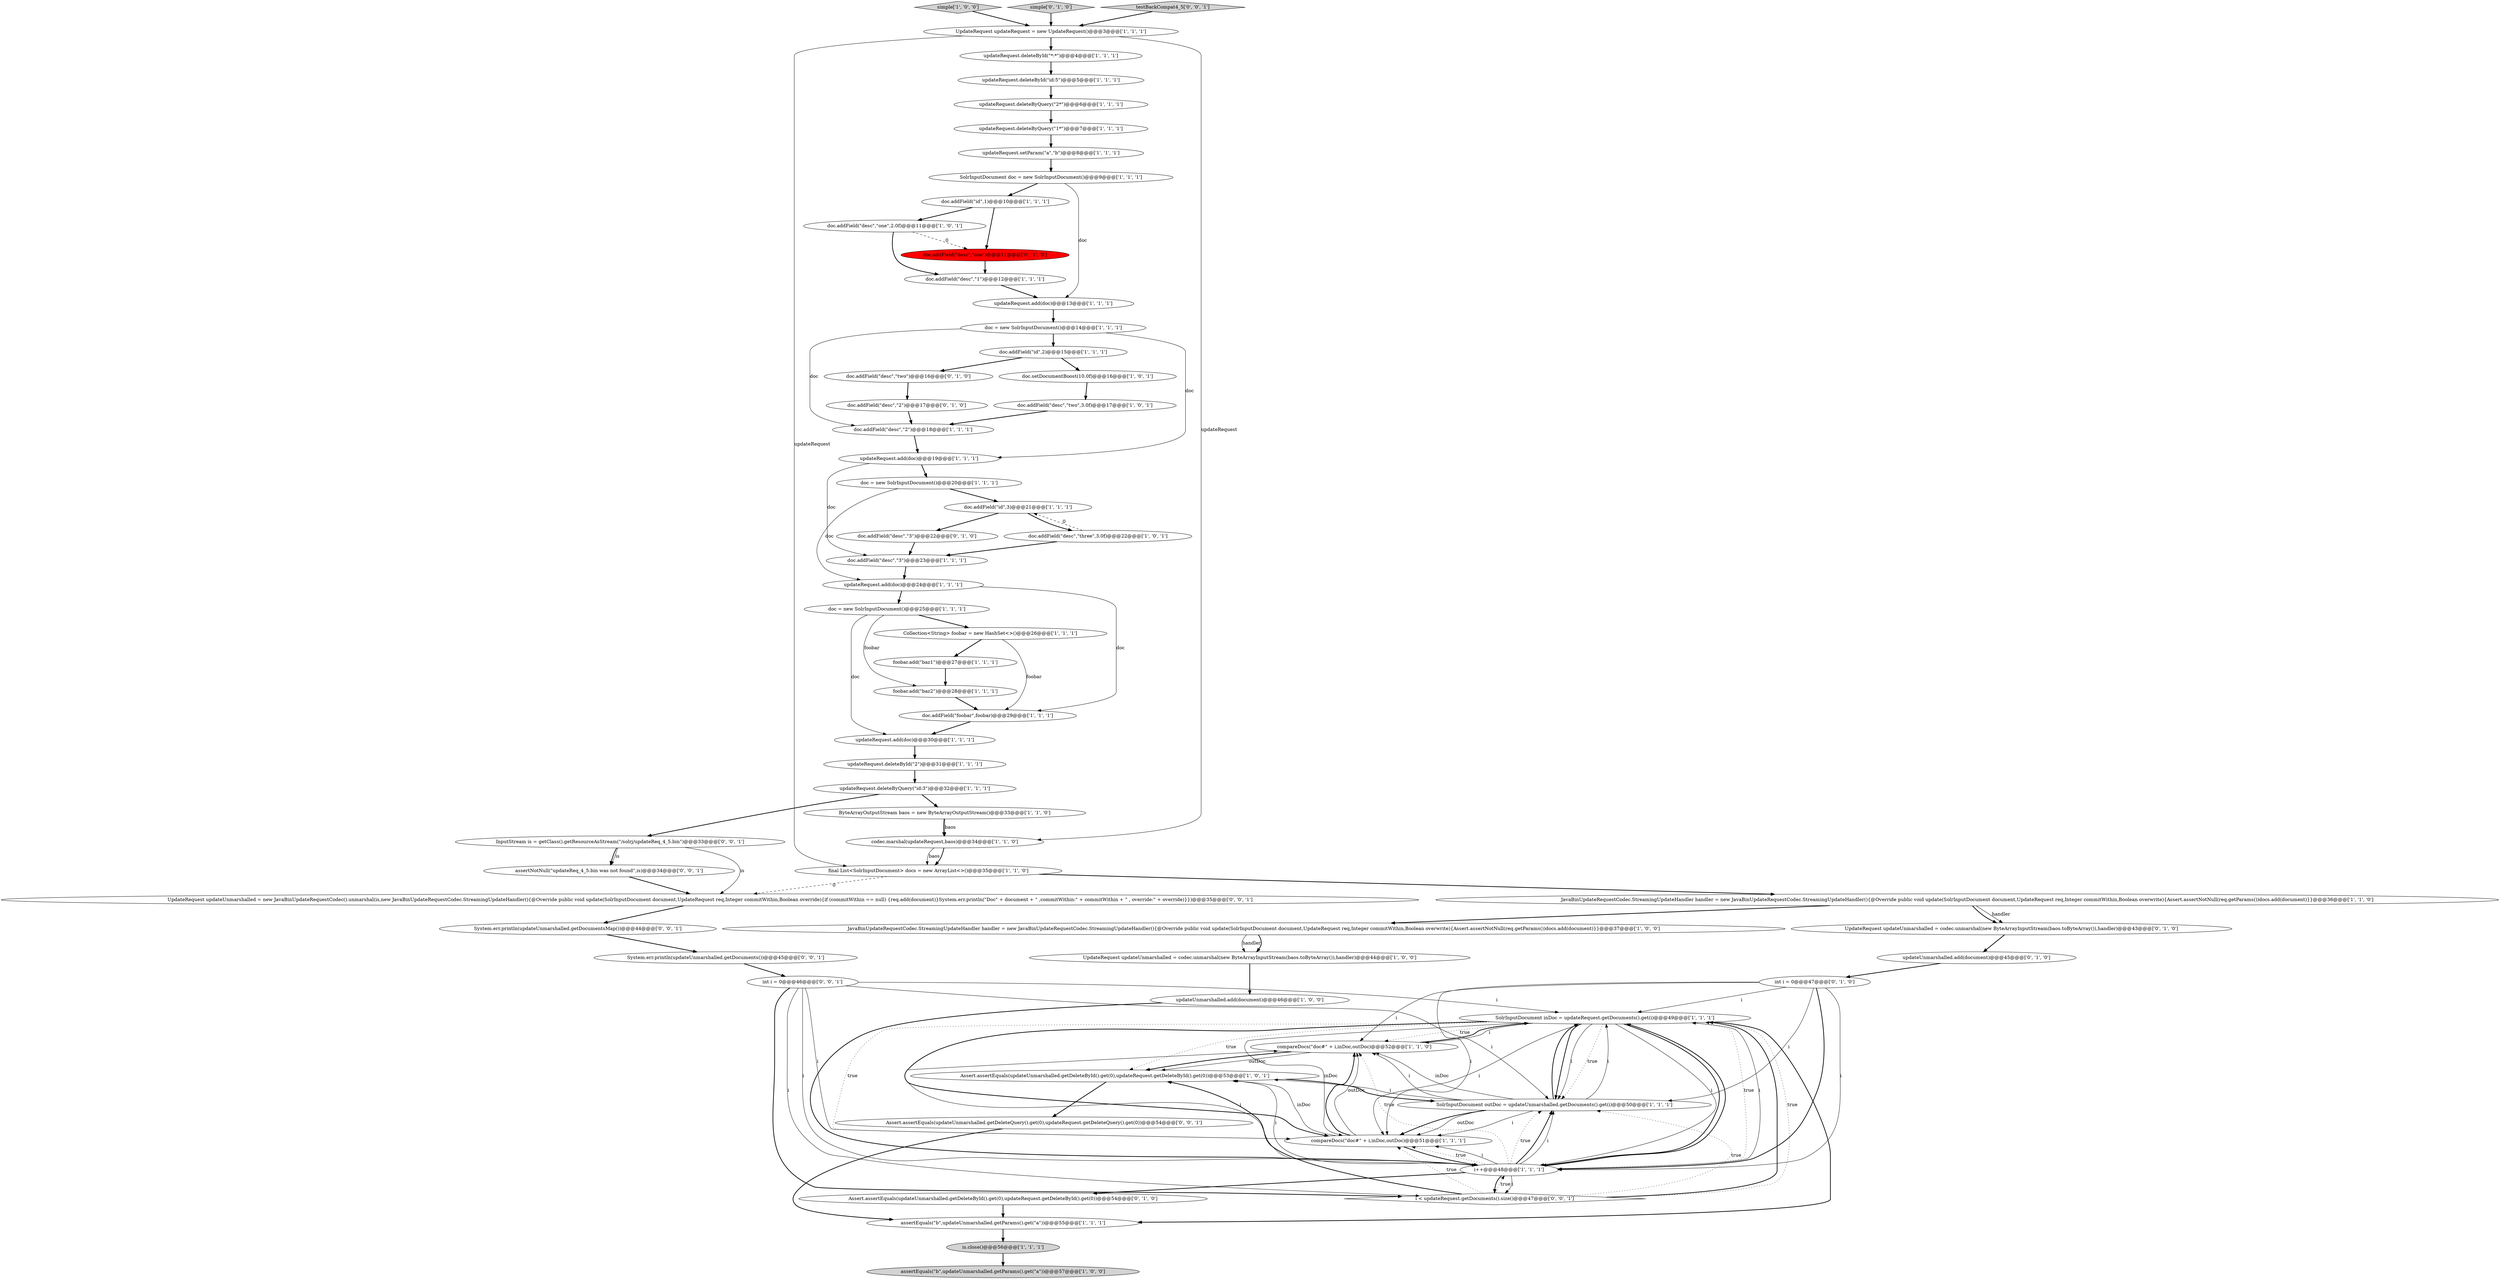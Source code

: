 digraph {
18 [style = filled, label = "updateRequest.deleteById(\"id:5\")@@@5@@@['1', '1', '1']", fillcolor = white, shape = ellipse image = "AAA0AAABBB1BBB"];
53 [style = filled, label = "doc.addField(\"desc\",\"2\")@@@17@@@['0', '1', '0']", fillcolor = white, shape = ellipse image = "AAA0AAABBB2BBB"];
41 [style = filled, label = "simple['1', '0', '0']", fillcolor = lightgray, shape = diamond image = "AAA0AAABBB1BBB"];
6 [style = filled, label = "doc.addField(\"id\",3)@@@21@@@['1', '1', '1']", fillcolor = white, shape = ellipse image = "AAA0AAABBB1BBB"];
59 [style = filled, label = "Assert.assertEquals(updateUnmarshalled.getDeleteQuery().get(0),updateRequest.getDeleteQuery().get(0))@@@54@@@['0', '0', '1']", fillcolor = white, shape = ellipse image = "AAA0AAABBB3BBB"];
4 [style = filled, label = "doc.addField(\"foobar\",foobar)@@@29@@@['1', '1', '1']", fillcolor = white, shape = ellipse image = "AAA0AAABBB1BBB"];
24 [style = filled, label = "doc.addField(\"desc\",\"2\")@@@18@@@['1', '1', '1']", fillcolor = white, shape = ellipse image = "AAA0AAABBB1BBB"];
13 [style = filled, label = "assertEquals(\"b\",updateUnmarshalled.getParams().get(\"a\"))@@@57@@@['1', '0', '0']", fillcolor = lightgray, shape = ellipse image = "AAA0AAABBB1BBB"];
38 [style = filled, label = "SolrInputDocument inDoc = updateRequest.getDocuments().get(i)@@@49@@@['1', '1', '1']", fillcolor = white, shape = ellipse image = "AAA0AAABBB1BBB"];
23 [style = filled, label = "updateUnmarshalled.add(document)@@@46@@@['1', '0', '0']", fillcolor = white, shape = ellipse image = "AAA0AAABBB1BBB"];
42 [style = filled, label = "doc.addField(\"desc\",\"one\",2.0f)@@@11@@@['1', '0', '1']", fillcolor = white, shape = ellipse image = "AAA0AAABBB1BBB"];
43 [style = filled, label = "updateRequest.deleteById(\"2\")@@@31@@@['1', '1', '1']", fillcolor = white, shape = ellipse image = "AAA0AAABBB1BBB"];
52 [style = filled, label = "doc.addField(\"desc\",\"3\")@@@22@@@['0', '1', '0']", fillcolor = white, shape = ellipse image = "AAA0AAABBB2BBB"];
0 [style = filled, label = "updateRequest.add(doc)@@@13@@@['1', '1', '1']", fillcolor = white, shape = ellipse image = "AAA0AAABBB1BBB"];
3 [style = filled, label = "compareDocs(\"doc#\" + i,inDoc,outDoc)@@@52@@@['1', '1', '0']", fillcolor = white, shape = ellipse image = "AAA0AAABBB1BBB"];
36 [style = filled, label = "is.close()@@@56@@@['1', '1', '1']", fillcolor = lightgray, shape = ellipse image = "AAA0AAABBB1BBB"];
62 [style = filled, label = "assertNotNull(\"updateReq_4_5.bin was not found\",is)@@@34@@@['0', '0', '1']", fillcolor = white, shape = ellipse image = "AAA0AAABBB3BBB"];
14 [style = filled, label = "UpdateRequest updateRequest = new UpdateRequest()@@@3@@@['1', '1', '1']", fillcolor = white, shape = ellipse image = "AAA0AAABBB1BBB"];
16 [style = filled, label = "doc.setDocumentBoost(10.0f)@@@16@@@['1', '0', '1']", fillcolor = white, shape = ellipse image = "AAA0AAABBB1BBB"];
45 [style = filled, label = "final List<SolrInputDocument> docs = new ArrayList<>()@@@35@@@['1', '1', '0']", fillcolor = white, shape = ellipse image = "AAA0AAABBB1BBB"];
47 [style = filled, label = "simple['0', '1', '0']", fillcolor = lightgray, shape = diamond image = "AAA0AAABBB2BBB"];
51 [style = filled, label = "int i = 0@@@47@@@['0', '1', '0']", fillcolor = white, shape = ellipse image = "AAA0AAABBB2BBB"];
55 [style = filled, label = "UpdateRequest updateUnmarshalled = codec.unmarshal(new ByteArrayInputStream(baos.toByteArray()),handler)@@@43@@@['0', '1', '0']", fillcolor = white, shape = ellipse image = "AAA0AAABBB2BBB"];
29 [style = filled, label = "Assert.assertEquals(updateUnmarshalled.getDeleteById().get(0),updateRequest.getDeleteById().get(0))@@@53@@@['1', '0', '1']", fillcolor = white, shape = ellipse image = "AAA0AAABBB1BBB"];
50 [style = filled, label = "updateUnmarshalled.add(document)@@@45@@@['0', '1', '0']", fillcolor = white, shape = ellipse image = "AAA0AAABBB2BBB"];
61 [style = filled, label = "InputStream is = getClass().getResourceAsStream(\"/solrj/updateReq_4_5.bin\")@@@33@@@['0', '0', '1']", fillcolor = white, shape = ellipse image = "AAA0AAABBB3BBB"];
27 [style = filled, label = "ByteArrayOutputStream baos = new ByteArrayOutputStream()@@@33@@@['1', '1', '0']", fillcolor = white, shape = ellipse image = "AAA0AAABBB1BBB"];
37 [style = filled, label = "updateRequest.setParam(\"a\",\"b\")@@@8@@@['1', '1', '1']", fillcolor = white, shape = ellipse image = "AAA0AAABBB1BBB"];
26 [style = filled, label = "JavaBinUpdateRequestCodec.StreamingUpdateHandler handler = new JavaBinUpdateRequestCodec.StreamingUpdateHandler(){@Override public void update(SolrInputDocument document,UpdateRequest req,Integer commitWithin,Boolean overwrite){Assert.assertNotNull(req.getParams())docs.add(document)}}@@@36@@@['1', '1', '0']", fillcolor = white, shape = ellipse image = "AAA0AAABBB1BBB"];
49 [style = filled, label = "doc.addField(\"desc\",\"two\")@@@16@@@['0', '1', '0']", fillcolor = white, shape = ellipse image = "AAA0AAABBB2BBB"];
15 [style = filled, label = "doc = new SolrInputDocument()@@@14@@@['1', '1', '1']", fillcolor = white, shape = ellipse image = "AAA0AAABBB1BBB"];
17 [style = filled, label = "SolrInputDocument doc = new SolrInputDocument()@@@9@@@['1', '1', '1']", fillcolor = white, shape = ellipse image = "AAA0AAABBB1BBB"];
21 [style = filled, label = "updateRequest.deleteByQuery(\"2*\")@@@6@@@['1', '1', '1']", fillcolor = white, shape = ellipse image = "AAA0AAABBB1BBB"];
7 [style = filled, label = "updateRequest.add(doc)@@@30@@@['1', '1', '1']", fillcolor = white, shape = ellipse image = "AAA0AAABBB1BBB"];
39 [style = filled, label = "doc.addField(\"id\",1)@@@10@@@['1', '1', '1']", fillcolor = white, shape = ellipse image = "AAA0AAABBB1BBB"];
48 [style = filled, label = "Assert.assertEquals(updateUnmarshalled.getDeleteById().get(0),updateRequest.getDeleteById().get(0))@@@54@@@['0', '1', '0']", fillcolor = white, shape = ellipse image = "AAA0AAABBB2BBB"];
35 [style = filled, label = "doc.addField(\"desc\",\"three\",3.0f)@@@22@@@['1', '0', '1']", fillcolor = white, shape = ellipse image = "AAA0AAABBB1BBB"];
28 [style = filled, label = "doc.addField(\"id\",2)@@@15@@@['1', '1', '1']", fillcolor = white, shape = ellipse image = "AAA0AAABBB1BBB"];
63 [style = filled, label = "i < updateRequest.getDocuments().size()@@@47@@@['0', '0', '1']", fillcolor = white, shape = diamond image = "AAA0AAABBB3BBB"];
32 [style = filled, label = "updateRequest.add(doc)@@@24@@@['1', '1', '1']", fillcolor = white, shape = ellipse image = "AAA0AAABBB1BBB"];
12 [style = filled, label = "doc = new SolrInputDocument()@@@20@@@['1', '1', '1']", fillcolor = white, shape = ellipse image = "AAA0AAABBB1BBB"];
60 [style = filled, label = "System.err.println(updateUnmarshalled.getDocuments())@@@45@@@['0', '0', '1']", fillcolor = white, shape = ellipse image = "AAA0AAABBB3BBB"];
33 [style = filled, label = "doc = new SolrInputDocument()@@@25@@@['1', '1', '1']", fillcolor = white, shape = ellipse image = "AAA0AAABBB1BBB"];
30 [style = filled, label = "doc.addField(\"desc\",\"1\")@@@12@@@['1', '1', '1']", fillcolor = white, shape = ellipse image = "AAA0AAABBB1BBB"];
9 [style = filled, label = "compareDocs(\"doc#\" + i,inDoc,outDoc)@@@51@@@['1', '1', '1']", fillcolor = white, shape = ellipse image = "AAA0AAABBB1BBB"];
11 [style = filled, label = "updateRequest.add(doc)@@@19@@@['1', '1', '1']", fillcolor = white, shape = ellipse image = "AAA0AAABBB1BBB"];
40 [style = filled, label = "UpdateRequest updateUnmarshalled = codec.unmarshal(new ByteArrayInputStream(baos.toByteArray()),handler)@@@44@@@['1', '0', '0']", fillcolor = white, shape = ellipse image = "AAA0AAABBB1BBB"];
58 [style = filled, label = "int i = 0@@@46@@@['0', '0', '1']", fillcolor = white, shape = ellipse image = "AAA0AAABBB3BBB"];
25 [style = filled, label = "updateRequest.deleteByQuery(\"id:3\")@@@32@@@['1', '1', '1']", fillcolor = white, shape = ellipse image = "AAA0AAABBB1BBB"];
2 [style = filled, label = "SolrInputDocument outDoc = updateUnmarshalled.getDocuments().get(i)@@@50@@@['1', '1', '1']", fillcolor = white, shape = ellipse image = "AAA0AAABBB1BBB"];
54 [style = filled, label = "doc.addField(\"desc\",\"one\")@@@11@@@['0', '1', '0']", fillcolor = red, shape = ellipse image = "AAA1AAABBB2BBB"];
20 [style = filled, label = "doc.addField(\"desc\",\"two\",3.0f)@@@17@@@['1', '0', '1']", fillcolor = white, shape = ellipse image = "AAA0AAABBB1BBB"];
31 [style = filled, label = "codec.marshal(updateRequest,baos)@@@34@@@['1', '1', '0']", fillcolor = white, shape = ellipse image = "AAA0AAABBB1BBB"];
44 [style = filled, label = "Collection<String> foobar = new HashSet<>()@@@26@@@['1', '1', '1']", fillcolor = white, shape = ellipse image = "AAA0AAABBB1BBB"];
8 [style = filled, label = "foobar.add(\"baz2\")@@@28@@@['1', '1', '1']", fillcolor = white, shape = ellipse image = "AAA0AAABBB1BBB"];
22 [style = filled, label = "updateRequest.deleteByQuery(\"1*\")@@@7@@@['1', '1', '1']", fillcolor = white, shape = ellipse image = "AAA0AAABBB1BBB"];
10 [style = filled, label = "assertEquals(\"b\",updateUnmarshalled.getParams().get(\"a\"))@@@55@@@['1', '1', '1']", fillcolor = white, shape = ellipse image = "AAA0AAABBB1BBB"];
57 [style = filled, label = "System.err.println(updateUnmarshalled.getDocumentsMap())@@@44@@@['0', '0', '1']", fillcolor = white, shape = ellipse image = "AAA0AAABBB3BBB"];
5 [style = filled, label = "updateRequest.deleteById(\"*:*\")@@@4@@@['1', '1', '1']", fillcolor = white, shape = ellipse image = "AAA0AAABBB1BBB"];
46 [style = filled, label = "JavaBinUpdateRequestCodec.StreamingUpdateHandler handler = new JavaBinUpdateRequestCodec.StreamingUpdateHandler(){@Override public void update(SolrInputDocument document,UpdateRequest req,Integer commitWithin,Boolean overwrite){Assert.assertNotNull(req.getParams())docs.add(document)}}@@@37@@@['1', '0', '0']", fillcolor = white, shape = ellipse image = "AAA0AAABBB1BBB"];
1 [style = filled, label = "foobar.add(\"baz1\")@@@27@@@['1', '1', '1']", fillcolor = white, shape = ellipse image = "AAA0AAABBB1BBB"];
64 [style = filled, label = "UpdateRequest updateUnmarshalled = new JavaBinUpdateRequestCodec().unmarshal(is,new JavaBinUpdateRequestCodec.StreamingUpdateHandler(){@Override public void update(SolrInputDocument document,UpdateRequest req,Integer commitWithin,Boolean override){if (commitWithin == null) {req.add(document)}System.err.println(\"Doc\" + document + \" ,commitWithin:\" + commitWithin + \" , override:\" + override)}})@@@35@@@['0', '0', '1']", fillcolor = white, shape = ellipse image = "AAA0AAABBB3BBB"];
34 [style = filled, label = "i++@@@48@@@['1', '1', '1']", fillcolor = white, shape = ellipse image = "AAA0AAABBB1BBB"];
56 [style = filled, label = "testBackCompat4_5['0', '0', '1']", fillcolor = lightgray, shape = diamond image = "AAA0AAABBB3BBB"];
19 [style = filled, label = "doc.addField(\"desc\",\"3\")@@@23@@@['1', '1', '1']", fillcolor = white, shape = ellipse image = "AAA0AAABBB1BBB"];
29->59 [style = bold, label=""];
2->9 [style = solid, label="i"];
38->34 [style = solid, label="i"];
6->35 [style = bold, label=""];
22->37 [style = bold, label=""];
63->2 [style = dotted, label="true"];
38->9 [style = solid, label="i"];
34->2 [style = dotted, label="true"];
34->9 [style = dotted, label="true"];
39->54 [style = bold, label=""];
17->0 [style = solid, label="doc"];
3->38 [style = bold, label=""];
0->15 [style = bold, label=""];
40->23 [style = bold, label=""];
58->34 [style = solid, label="i"];
33->7 [style = solid, label="doc"];
51->38 [style = solid, label="i"];
15->24 [style = solid, label="doc"];
29->2 [style = bold, label=""];
34->2 [style = bold, label=""];
38->9 [style = dotted, label="true"];
24->11 [style = bold, label=""];
58->38 [style = solid, label="i"];
32->4 [style = solid, label="doc"];
61->62 [style = solid, label="is"];
48->10 [style = bold, label=""];
7->43 [style = bold, label=""];
63->34 [style = dotted, label="true"];
44->1 [style = bold, label=""];
8->4 [style = bold, label=""];
63->38 [style = bold, label=""];
33->44 [style = bold, label=""];
51->34 [style = solid, label="i"];
11->19 [style = solid, label="doc"];
26->55 [style = solid, label="handler"];
26->46 [style = bold, label=""];
34->3 [style = solid, label="i"];
42->54 [style = dashed, label="0"];
34->48 [style = bold, label=""];
27->31 [style = bold, label=""];
57->60 [style = bold, label=""];
11->12 [style = bold, label=""];
2->9 [style = bold, label=""];
52->19 [style = bold, label=""];
2->3 [style = solid, label="i"];
38->2 [style = bold, label=""];
34->38 [style = dotted, label="true"];
25->27 [style = bold, label=""];
58->63 [style = bold, label=""];
46->40 [style = solid, label="handler"];
3->29 [style = solid, label="outDoc"];
51->9 [style = solid, label="i"];
21->22 [style = bold, label=""];
17->39 [style = bold, label=""];
53->24 [style = bold, label=""];
38->3 [style = solid, label="i"];
59->10 [style = bold, label=""];
63->38 [style = dotted, label="true"];
34->38 [style = bold, label=""];
56->14 [style = bold, label=""];
63->29 [style = bold, label=""];
46->40 [style = bold, label=""];
39->42 [style = bold, label=""];
16->20 [style = bold, label=""];
64->57 [style = bold, label=""];
3->29 [style = bold, label=""];
34->9 [style = solid, label="i"];
58->2 [style = solid, label="i"];
44->4 [style = solid, label="foobar"];
2->3 [style = solid, label="inDoc"];
9->29 [style = solid, label="inDoc"];
1->8 [style = bold, label=""];
14->45 [style = solid, label="updateRequest"];
38->2 [style = solid, label="i"];
28->49 [style = bold, label=""];
38->9 [style = bold, label=""];
5->18 [style = bold, label=""];
61->64 [style = solid, label="is"];
32->33 [style = bold, label=""];
4->7 [style = bold, label=""];
14->31 [style = solid, label="updateRequest"];
35->6 [style = dashed, label="0"];
26->55 [style = bold, label=""];
60->58 [style = bold, label=""];
2->9 [style = solid, label="outDoc"];
36->13 [style = bold, label=""];
19->32 [style = bold, label=""];
34->63 [style = bold, label=""];
15->28 [style = bold, label=""];
34->29 [style = solid, label="i"];
38->34 [style = bold, label=""];
34->2 [style = solid, label="i"];
9->3 [style = bold, label=""];
55->50 [style = bold, label=""];
30->0 [style = bold, label=""];
18->21 [style = bold, label=""];
2->38 [style = solid, label="i"];
61->62 [style = bold, label=""];
41->14 [style = bold, label=""];
2->29 [style = solid, label="i"];
14->5 [style = bold, label=""];
45->64 [style = dashed, label="0"];
38->10 [style = bold, label=""];
27->31 [style = solid, label="baos"];
34->63 [style = solid, label="i"];
37->17 [style = bold, label=""];
35->19 [style = bold, label=""];
54->30 [style = bold, label=""];
62->64 [style = bold, label=""];
12->6 [style = bold, label=""];
28->16 [style = bold, label=""];
6->52 [style = bold, label=""];
10->36 [style = bold, label=""];
9->3 [style = solid, label="outDoc"];
49->53 [style = bold, label=""];
2->38 [style = bold, label=""];
31->45 [style = solid, label="baos"];
38->3 [style = dotted, label="true"];
34->3 [style = dotted, label="true"];
38->9 [style = solid, label="inDoc"];
42->30 [style = bold, label=""];
15->11 [style = solid, label="doc"];
50->51 [style = bold, label=""];
38->2 [style = dotted, label="true"];
51->3 [style = solid, label="i"];
23->34 [style = bold, label=""];
58->63 [style = solid, label="i"];
63->9 [style = dotted, label="true"];
45->26 [style = bold, label=""];
25->61 [style = bold, label=""];
58->9 [style = solid, label="i"];
38->29 [style = dotted, label="true"];
51->34 [style = bold, label=""];
51->2 [style = solid, label="i"];
43->25 [style = bold, label=""];
20->24 [style = bold, label=""];
12->32 [style = solid, label="doc"];
33->8 [style = solid, label="foobar"];
31->45 [style = bold, label=""];
47->14 [style = bold, label=""];
34->38 [style = solid, label="i"];
9->34 [style = bold, label=""];
}
